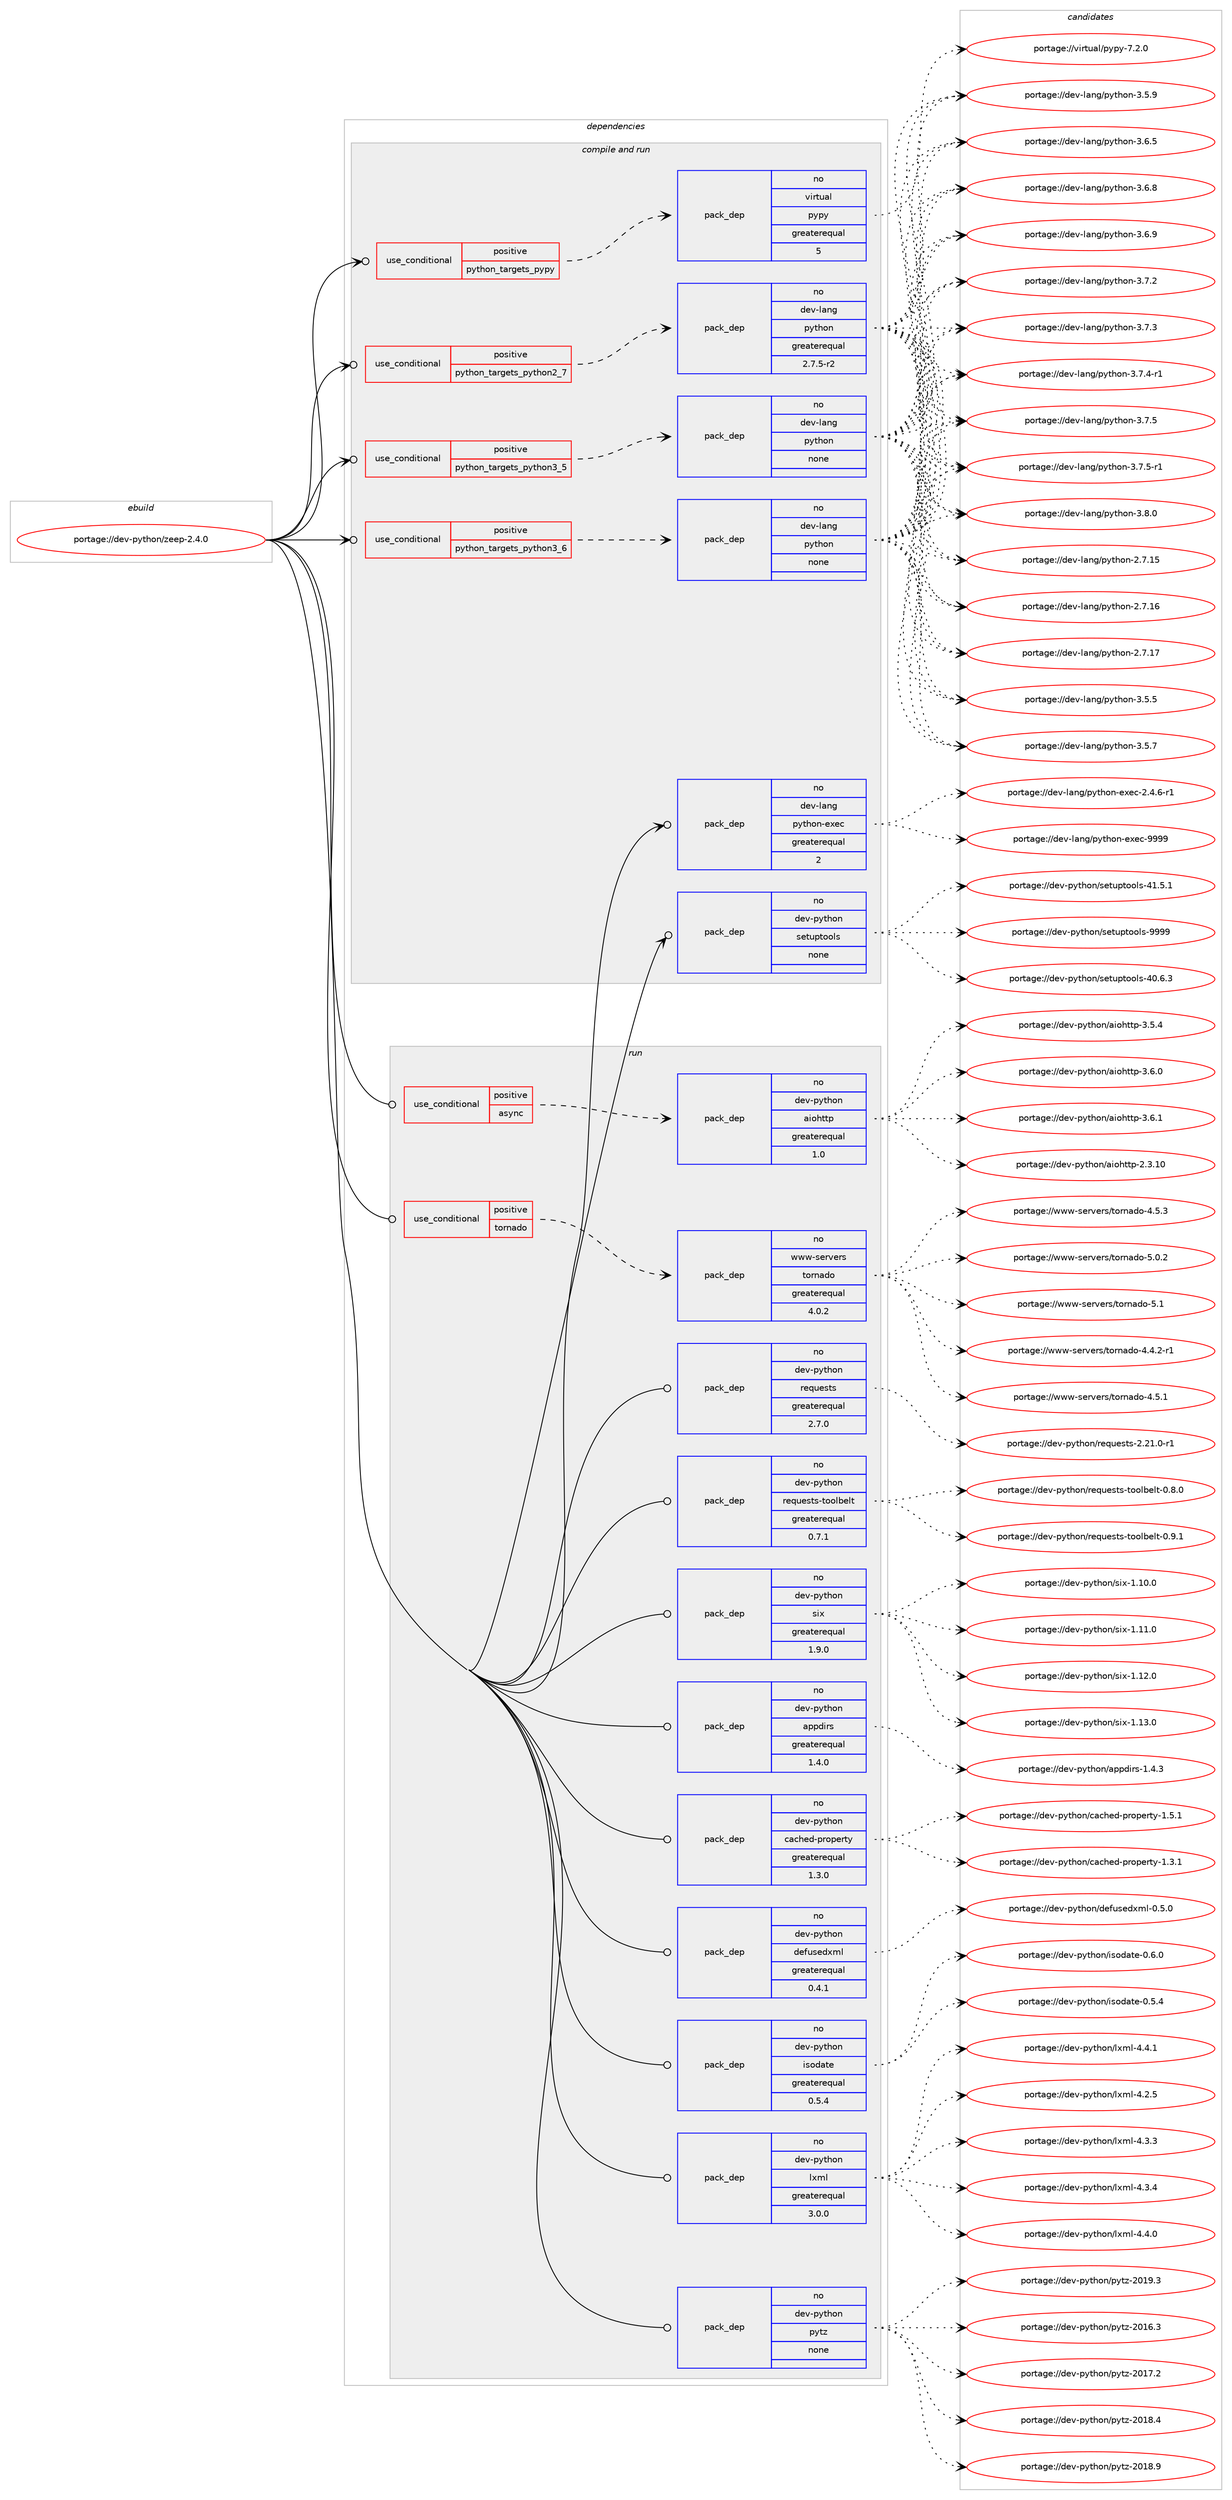 digraph prolog {

# *************
# Graph options
# *************

newrank=true;
concentrate=true;
compound=true;
graph [rankdir=LR,fontname=Helvetica,fontsize=10,ranksep=1.5];#, ranksep=2.5, nodesep=0.2];
edge  [arrowhead=vee];
node  [fontname=Helvetica,fontsize=10];

# **********
# The ebuild
# **********

subgraph cluster_leftcol {
color=gray;
rank=same;
label=<<i>ebuild</i>>;
id [label="portage://dev-python/zeep-2.4.0", color=red, width=4, href="../dev-python/zeep-2.4.0.svg"];
}

# ****************
# The dependencies
# ****************

subgraph cluster_midcol {
color=gray;
label=<<i>dependencies</i>>;
subgraph cluster_compile {
fillcolor="#eeeeee";
style=filled;
label=<<i>compile</i>>;
}
subgraph cluster_compileandrun {
fillcolor="#eeeeee";
style=filled;
label=<<i>compile and run</i>>;
subgraph cond41150 {
dependency180054 [label=<<TABLE BORDER="0" CELLBORDER="1" CELLSPACING="0" CELLPADDING="4"><TR><TD ROWSPAN="3" CELLPADDING="10">use_conditional</TD></TR><TR><TD>positive</TD></TR><TR><TD>python_targets_pypy</TD></TR></TABLE>>, shape=none, color=red];
subgraph pack135493 {
dependency180055 [label=<<TABLE BORDER="0" CELLBORDER="1" CELLSPACING="0" CELLPADDING="4" WIDTH="220"><TR><TD ROWSPAN="6" CELLPADDING="30">pack_dep</TD></TR><TR><TD WIDTH="110">no</TD></TR><TR><TD>virtual</TD></TR><TR><TD>pypy</TD></TR><TR><TD>greaterequal</TD></TR><TR><TD>5</TD></TR></TABLE>>, shape=none, color=blue];
}
dependency180054:e -> dependency180055:w [weight=20,style="dashed",arrowhead="vee"];
}
id:e -> dependency180054:w [weight=20,style="solid",arrowhead="odotvee"];
subgraph cond41151 {
dependency180056 [label=<<TABLE BORDER="0" CELLBORDER="1" CELLSPACING="0" CELLPADDING="4"><TR><TD ROWSPAN="3" CELLPADDING="10">use_conditional</TD></TR><TR><TD>positive</TD></TR><TR><TD>python_targets_python2_7</TD></TR></TABLE>>, shape=none, color=red];
subgraph pack135494 {
dependency180057 [label=<<TABLE BORDER="0" CELLBORDER="1" CELLSPACING="0" CELLPADDING="4" WIDTH="220"><TR><TD ROWSPAN="6" CELLPADDING="30">pack_dep</TD></TR><TR><TD WIDTH="110">no</TD></TR><TR><TD>dev-lang</TD></TR><TR><TD>python</TD></TR><TR><TD>greaterequal</TD></TR><TR><TD>2.7.5-r2</TD></TR></TABLE>>, shape=none, color=blue];
}
dependency180056:e -> dependency180057:w [weight=20,style="dashed",arrowhead="vee"];
}
id:e -> dependency180056:w [weight=20,style="solid",arrowhead="odotvee"];
subgraph cond41152 {
dependency180058 [label=<<TABLE BORDER="0" CELLBORDER="1" CELLSPACING="0" CELLPADDING="4"><TR><TD ROWSPAN="3" CELLPADDING="10">use_conditional</TD></TR><TR><TD>positive</TD></TR><TR><TD>python_targets_python3_5</TD></TR></TABLE>>, shape=none, color=red];
subgraph pack135495 {
dependency180059 [label=<<TABLE BORDER="0" CELLBORDER="1" CELLSPACING="0" CELLPADDING="4" WIDTH="220"><TR><TD ROWSPAN="6" CELLPADDING="30">pack_dep</TD></TR><TR><TD WIDTH="110">no</TD></TR><TR><TD>dev-lang</TD></TR><TR><TD>python</TD></TR><TR><TD>none</TD></TR><TR><TD></TD></TR></TABLE>>, shape=none, color=blue];
}
dependency180058:e -> dependency180059:w [weight=20,style="dashed",arrowhead="vee"];
}
id:e -> dependency180058:w [weight=20,style="solid",arrowhead="odotvee"];
subgraph cond41153 {
dependency180060 [label=<<TABLE BORDER="0" CELLBORDER="1" CELLSPACING="0" CELLPADDING="4"><TR><TD ROWSPAN="3" CELLPADDING="10">use_conditional</TD></TR><TR><TD>positive</TD></TR><TR><TD>python_targets_python3_6</TD></TR></TABLE>>, shape=none, color=red];
subgraph pack135496 {
dependency180061 [label=<<TABLE BORDER="0" CELLBORDER="1" CELLSPACING="0" CELLPADDING="4" WIDTH="220"><TR><TD ROWSPAN="6" CELLPADDING="30">pack_dep</TD></TR><TR><TD WIDTH="110">no</TD></TR><TR><TD>dev-lang</TD></TR><TR><TD>python</TD></TR><TR><TD>none</TD></TR><TR><TD></TD></TR></TABLE>>, shape=none, color=blue];
}
dependency180060:e -> dependency180061:w [weight=20,style="dashed",arrowhead="vee"];
}
id:e -> dependency180060:w [weight=20,style="solid",arrowhead="odotvee"];
subgraph pack135497 {
dependency180062 [label=<<TABLE BORDER="0" CELLBORDER="1" CELLSPACING="0" CELLPADDING="4" WIDTH="220"><TR><TD ROWSPAN="6" CELLPADDING="30">pack_dep</TD></TR><TR><TD WIDTH="110">no</TD></TR><TR><TD>dev-lang</TD></TR><TR><TD>python-exec</TD></TR><TR><TD>greaterequal</TD></TR><TR><TD>2</TD></TR></TABLE>>, shape=none, color=blue];
}
id:e -> dependency180062:w [weight=20,style="solid",arrowhead="odotvee"];
subgraph pack135498 {
dependency180063 [label=<<TABLE BORDER="0" CELLBORDER="1" CELLSPACING="0" CELLPADDING="4" WIDTH="220"><TR><TD ROWSPAN="6" CELLPADDING="30">pack_dep</TD></TR><TR><TD WIDTH="110">no</TD></TR><TR><TD>dev-python</TD></TR><TR><TD>setuptools</TD></TR><TR><TD>none</TD></TR><TR><TD></TD></TR></TABLE>>, shape=none, color=blue];
}
id:e -> dependency180063:w [weight=20,style="solid",arrowhead="odotvee"];
}
subgraph cluster_run {
fillcolor="#eeeeee";
style=filled;
label=<<i>run</i>>;
subgraph cond41154 {
dependency180064 [label=<<TABLE BORDER="0" CELLBORDER="1" CELLSPACING="0" CELLPADDING="4"><TR><TD ROWSPAN="3" CELLPADDING="10">use_conditional</TD></TR><TR><TD>positive</TD></TR><TR><TD>async</TD></TR></TABLE>>, shape=none, color=red];
subgraph pack135499 {
dependency180065 [label=<<TABLE BORDER="0" CELLBORDER="1" CELLSPACING="0" CELLPADDING="4" WIDTH="220"><TR><TD ROWSPAN="6" CELLPADDING="30">pack_dep</TD></TR><TR><TD WIDTH="110">no</TD></TR><TR><TD>dev-python</TD></TR><TR><TD>aiohttp</TD></TR><TR><TD>greaterequal</TD></TR><TR><TD>1.0</TD></TR></TABLE>>, shape=none, color=blue];
}
dependency180064:e -> dependency180065:w [weight=20,style="dashed",arrowhead="vee"];
}
id:e -> dependency180064:w [weight=20,style="solid",arrowhead="odot"];
subgraph cond41155 {
dependency180066 [label=<<TABLE BORDER="0" CELLBORDER="1" CELLSPACING="0" CELLPADDING="4"><TR><TD ROWSPAN="3" CELLPADDING="10">use_conditional</TD></TR><TR><TD>positive</TD></TR><TR><TD>tornado</TD></TR></TABLE>>, shape=none, color=red];
subgraph pack135500 {
dependency180067 [label=<<TABLE BORDER="0" CELLBORDER="1" CELLSPACING="0" CELLPADDING="4" WIDTH="220"><TR><TD ROWSPAN="6" CELLPADDING="30">pack_dep</TD></TR><TR><TD WIDTH="110">no</TD></TR><TR><TD>www-servers</TD></TR><TR><TD>tornado</TD></TR><TR><TD>greaterequal</TD></TR><TR><TD>4.0.2</TD></TR></TABLE>>, shape=none, color=blue];
}
dependency180066:e -> dependency180067:w [weight=20,style="dashed",arrowhead="vee"];
}
id:e -> dependency180066:w [weight=20,style="solid",arrowhead="odot"];
subgraph pack135501 {
dependency180068 [label=<<TABLE BORDER="0" CELLBORDER="1" CELLSPACING="0" CELLPADDING="4" WIDTH="220"><TR><TD ROWSPAN="6" CELLPADDING="30">pack_dep</TD></TR><TR><TD WIDTH="110">no</TD></TR><TR><TD>dev-python</TD></TR><TR><TD>appdirs</TD></TR><TR><TD>greaterequal</TD></TR><TR><TD>1.4.0</TD></TR></TABLE>>, shape=none, color=blue];
}
id:e -> dependency180068:w [weight=20,style="solid",arrowhead="odot"];
subgraph pack135502 {
dependency180069 [label=<<TABLE BORDER="0" CELLBORDER="1" CELLSPACING="0" CELLPADDING="4" WIDTH="220"><TR><TD ROWSPAN="6" CELLPADDING="30">pack_dep</TD></TR><TR><TD WIDTH="110">no</TD></TR><TR><TD>dev-python</TD></TR><TR><TD>cached-property</TD></TR><TR><TD>greaterequal</TD></TR><TR><TD>1.3.0</TD></TR></TABLE>>, shape=none, color=blue];
}
id:e -> dependency180069:w [weight=20,style="solid",arrowhead="odot"];
subgraph pack135503 {
dependency180070 [label=<<TABLE BORDER="0" CELLBORDER="1" CELLSPACING="0" CELLPADDING="4" WIDTH="220"><TR><TD ROWSPAN="6" CELLPADDING="30">pack_dep</TD></TR><TR><TD WIDTH="110">no</TD></TR><TR><TD>dev-python</TD></TR><TR><TD>defusedxml</TD></TR><TR><TD>greaterequal</TD></TR><TR><TD>0.4.1</TD></TR></TABLE>>, shape=none, color=blue];
}
id:e -> dependency180070:w [weight=20,style="solid",arrowhead="odot"];
subgraph pack135504 {
dependency180071 [label=<<TABLE BORDER="0" CELLBORDER="1" CELLSPACING="0" CELLPADDING="4" WIDTH="220"><TR><TD ROWSPAN="6" CELLPADDING="30">pack_dep</TD></TR><TR><TD WIDTH="110">no</TD></TR><TR><TD>dev-python</TD></TR><TR><TD>isodate</TD></TR><TR><TD>greaterequal</TD></TR><TR><TD>0.5.4</TD></TR></TABLE>>, shape=none, color=blue];
}
id:e -> dependency180071:w [weight=20,style="solid",arrowhead="odot"];
subgraph pack135505 {
dependency180072 [label=<<TABLE BORDER="0" CELLBORDER="1" CELLSPACING="0" CELLPADDING="4" WIDTH="220"><TR><TD ROWSPAN="6" CELLPADDING="30">pack_dep</TD></TR><TR><TD WIDTH="110">no</TD></TR><TR><TD>dev-python</TD></TR><TR><TD>lxml</TD></TR><TR><TD>greaterequal</TD></TR><TR><TD>3.0.0</TD></TR></TABLE>>, shape=none, color=blue];
}
id:e -> dependency180072:w [weight=20,style="solid",arrowhead="odot"];
subgraph pack135506 {
dependency180073 [label=<<TABLE BORDER="0" CELLBORDER="1" CELLSPACING="0" CELLPADDING="4" WIDTH="220"><TR><TD ROWSPAN="6" CELLPADDING="30">pack_dep</TD></TR><TR><TD WIDTH="110">no</TD></TR><TR><TD>dev-python</TD></TR><TR><TD>pytz</TD></TR><TR><TD>none</TD></TR><TR><TD></TD></TR></TABLE>>, shape=none, color=blue];
}
id:e -> dependency180073:w [weight=20,style="solid",arrowhead="odot"];
subgraph pack135507 {
dependency180074 [label=<<TABLE BORDER="0" CELLBORDER="1" CELLSPACING="0" CELLPADDING="4" WIDTH="220"><TR><TD ROWSPAN="6" CELLPADDING="30">pack_dep</TD></TR><TR><TD WIDTH="110">no</TD></TR><TR><TD>dev-python</TD></TR><TR><TD>requests</TD></TR><TR><TD>greaterequal</TD></TR><TR><TD>2.7.0</TD></TR></TABLE>>, shape=none, color=blue];
}
id:e -> dependency180074:w [weight=20,style="solid",arrowhead="odot"];
subgraph pack135508 {
dependency180075 [label=<<TABLE BORDER="0" CELLBORDER="1" CELLSPACING="0" CELLPADDING="4" WIDTH="220"><TR><TD ROWSPAN="6" CELLPADDING="30">pack_dep</TD></TR><TR><TD WIDTH="110">no</TD></TR><TR><TD>dev-python</TD></TR><TR><TD>requests-toolbelt</TD></TR><TR><TD>greaterequal</TD></TR><TR><TD>0.7.1</TD></TR></TABLE>>, shape=none, color=blue];
}
id:e -> dependency180075:w [weight=20,style="solid",arrowhead="odot"];
subgraph pack135509 {
dependency180076 [label=<<TABLE BORDER="0" CELLBORDER="1" CELLSPACING="0" CELLPADDING="4" WIDTH="220"><TR><TD ROWSPAN="6" CELLPADDING="30">pack_dep</TD></TR><TR><TD WIDTH="110">no</TD></TR><TR><TD>dev-python</TD></TR><TR><TD>six</TD></TR><TR><TD>greaterequal</TD></TR><TR><TD>1.9.0</TD></TR></TABLE>>, shape=none, color=blue];
}
id:e -> dependency180076:w [weight=20,style="solid",arrowhead="odot"];
}
}

# **************
# The candidates
# **************

subgraph cluster_choices {
rank=same;
color=gray;
label=<<i>candidates</i>>;

subgraph choice135493 {
color=black;
nodesep=1;
choiceportage1181051141161179710847112121112121455546504648 [label="portage://virtual/pypy-7.2.0", color=red, width=4,href="../virtual/pypy-7.2.0.svg"];
dependency180055:e -> choiceportage1181051141161179710847112121112121455546504648:w [style=dotted,weight="100"];
}
subgraph choice135494 {
color=black;
nodesep=1;
choiceportage10010111845108971101034711212111610411111045504655464953 [label="portage://dev-lang/python-2.7.15", color=red, width=4,href="../dev-lang/python-2.7.15.svg"];
choiceportage10010111845108971101034711212111610411111045504655464954 [label="portage://dev-lang/python-2.7.16", color=red, width=4,href="../dev-lang/python-2.7.16.svg"];
choiceportage10010111845108971101034711212111610411111045504655464955 [label="portage://dev-lang/python-2.7.17", color=red, width=4,href="../dev-lang/python-2.7.17.svg"];
choiceportage100101118451089711010347112121116104111110455146534653 [label="portage://dev-lang/python-3.5.5", color=red, width=4,href="../dev-lang/python-3.5.5.svg"];
choiceportage100101118451089711010347112121116104111110455146534655 [label="portage://dev-lang/python-3.5.7", color=red, width=4,href="../dev-lang/python-3.5.7.svg"];
choiceportage100101118451089711010347112121116104111110455146534657 [label="portage://dev-lang/python-3.5.9", color=red, width=4,href="../dev-lang/python-3.5.9.svg"];
choiceportage100101118451089711010347112121116104111110455146544653 [label="portage://dev-lang/python-3.6.5", color=red, width=4,href="../dev-lang/python-3.6.5.svg"];
choiceportage100101118451089711010347112121116104111110455146544656 [label="portage://dev-lang/python-3.6.8", color=red, width=4,href="../dev-lang/python-3.6.8.svg"];
choiceportage100101118451089711010347112121116104111110455146544657 [label="portage://dev-lang/python-3.6.9", color=red, width=4,href="../dev-lang/python-3.6.9.svg"];
choiceportage100101118451089711010347112121116104111110455146554650 [label="portage://dev-lang/python-3.7.2", color=red, width=4,href="../dev-lang/python-3.7.2.svg"];
choiceportage100101118451089711010347112121116104111110455146554651 [label="portage://dev-lang/python-3.7.3", color=red, width=4,href="../dev-lang/python-3.7.3.svg"];
choiceportage1001011184510897110103471121211161041111104551465546524511449 [label="portage://dev-lang/python-3.7.4-r1", color=red, width=4,href="../dev-lang/python-3.7.4-r1.svg"];
choiceportage100101118451089711010347112121116104111110455146554653 [label="portage://dev-lang/python-3.7.5", color=red, width=4,href="../dev-lang/python-3.7.5.svg"];
choiceportage1001011184510897110103471121211161041111104551465546534511449 [label="portage://dev-lang/python-3.7.5-r1", color=red, width=4,href="../dev-lang/python-3.7.5-r1.svg"];
choiceportage100101118451089711010347112121116104111110455146564648 [label="portage://dev-lang/python-3.8.0", color=red, width=4,href="../dev-lang/python-3.8.0.svg"];
dependency180057:e -> choiceportage10010111845108971101034711212111610411111045504655464953:w [style=dotted,weight="100"];
dependency180057:e -> choiceportage10010111845108971101034711212111610411111045504655464954:w [style=dotted,weight="100"];
dependency180057:e -> choiceportage10010111845108971101034711212111610411111045504655464955:w [style=dotted,weight="100"];
dependency180057:e -> choiceportage100101118451089711010347112121116104111110455146534653:w [style=dotted,weight="100"];
dependency180057:e -> choiceportage100101118451089711010347112121116104111110455146534655:w [style=dotted,weight="100"];
dependency180057:e -> choiceportage100101118451089711010347112121116104111110455146534657:w [style=dotted,weight="100"];
dependency180057:e -> choiceportage100101118451089711010347112121116104111110455146544653:w [style=dotted,weight="100"];
dependency180057:e -> choiceportage100101118451089711010347112121116104111110455146544656:w [style=dotted,weight="100"];
dependency180057:e -> choiceportage100101118451089711010347112121116104111110455146544657:w [style=dotted,weight="100"];
dependency180057:e -> choiceportage100101118451089711010347112121116104111110455146554650:w [style=dotted,weight="100"];
dependency180057:e -> choiceportage100101118451089711010347112121116104111110455146554651:w [style=dotted,weight="100"];
dependency180057:e -> choiceportage1001011184510897110103471121211161041111104551465546524511449:w [style=dotted,weight="100"];
dependency180057:e -> choiceportage100101118451089711010347112121116104111110455146554653:w [style=dotted,weight="100"];
dependency180057:e -> choiceportage1001011184510897110103471121211161041111104551465546534511449:w [style=dotted,weight="100"];
dependency180057:e -> choiceportage100101118451089711010347112121116104111110455146564648:w [style=dotted,weight="100"];
}
subgraph choice135495 {
color=black;
nodesep=1;
choiceportage10010111845108971101034711212111610411111045504655464953 [label="portage://dev-lang/python-2.7.15", color=red, width=4,href="../dev-lang/python-2.7.15.svg"];
choiceportage10010111845108971101034711212111610411111045504655464954 [label="portage://dev-lang/python-2.7.16", color=red, width=4,href="../dev-lang/python-2.7.16.svg"];
choiceportage10010111845108971101034711212111610411111045504655464955 [label="portage://dev-lang/python-2.7.17", color=red, width=4,href="../dev-lang/python-2.7.17.svg"];
choiceportage100101118451089711010347112121116104111110455146534653 [label="portage://dev-lang/python-3.5.5", color=red, width=4,href="../dev-lang/python-3.5.5.svg"];
choiceportage100101118451089711010347112121116104111110455146534655 [label="portage://dev-lang/python-3.5.7", color=red, width=4,href="../dev-lang/python-3.5.7.svg"];
choiceportage100101118451089711010347112121116104111110455146534657 [label="portage://dev-lang/python-3.5.9", color=red, width=4,href="../dev-lang/python-3.5.9.svg"];
choiceportage100101118451089711010347112121116104111110455146544653 [label="portage://dev-lang/python-3.6.5", color=red, width=4,href="../dev-lang/python-3.6.5.svg"];
choiceportage100101118451089711010347112121116104111110455146544656 [label="portage://dev-lang/python-3.6.8", color=red, width=4,href="../dev-lang/python-3.6.8.svg"];
choiceportage100101118451089711010347112121116104111110455146544657 [label="portage://dev-lang/python-3.6.9", color=red, width=4,href="../dev-lang/python-3.6.9.svg"];
choiceportage100101118451089711010347112121116104111110455146554650 [label="portage://dev-lang/python-3.7.2", color=red, width=4,href="../dev-lang/python-3.7.2.svg"];
choiceportage100101118451089711010347112121116104111110455146554651 [label="portage://dev-lang/python-3.7.3", color=red, width=4,href="../dev-lang/python-3.7.3.svg"];
choiceportage1001011184510897110103471121211161041111104551465546524511449 [label="portage://dev-lang/python-3.7.4-r1", color=red, width=4,href="../dev-lang/python-3.7.4-r1.svg"];
choiceportage100101118451089711010347112121116104111110455146554653 [label="portage://dev-lang/python-3.7.5", color=red, width=4,href="../dev-lang/python-3.7.5.svg"];
choiceportage1001011184510897110103471121211161041111104551465546534511449 [label="portage://dev-lang/python-3.7.5-r1", color=red, width=4,href="../dev-lang/python-3.7.5-r1.svg"];
choiceportage100101118451089711010347112121116104111110455146564648 [label="portage://dev-lang/python-3.8.0", color=red, width=4,href="../dev-lang/python-3.8.0.svg"];
dependency180059:e -> choiceportage10010111845108971101034711212111610411111045504655464953:w [style=dotted,weight="100"];
dependency180059:e -> choiceportage10010111845108971101034711212111610411111045504655464954:w [style=dotted,weight="100"];
dependency180059:e -> choiceportage10010111845108971101034711212111610411111045504655464955:w [style=dotted,weight="100"];
dependency180059:e -> choiceportage100101118451089711010347112121116104111110455146534653:w [style=dotted,weight="100"];
dependency180059:e -> choiceportage100101118451089711010347112121116104111110455146534655:w [style=dotted,weight="100"];
dependency180059:e -> choiceportage100101118451089711010347112121116104111110455146534657:w [style=dotted,weight="100"];
dependency180059:e -> choiceportage100101118451089711010347112121116104111110455146544653:w [style=dotted,weight="100"];
dependency180059:e -> choiceportage100101118451089711010347112121116104111110455146544656:w [style=dotted,weight="100"];
dependency180059:e -> choiceportage100101118451089711010347112121116104111110455146544657:w [style=dotted,weight="100"];
dependency180059:e -> choiceportage100101118451089711010347112121116104111110455146554650:w [style=dotted,weight="100"];
dependency180059:e -> choiceportage100101118451089711010347112121116104111110455146554651:w [style=dotted,weight="100"];
dependency180059:e -> choiceportage1001011184510897110103471121211161041111104551465546524511449:w [style=dotted,weight="100"];
dependency180059:e -> choiceportage100101118451089711010347112121116104111110455146554653:w [style=dotted,weight="100"];
dependency180059:e -> choiceportage1001011184510897110103471121211161041111104551465546534511449:w [style=dotted,weight="100"];
dependency180059:e -> choiceportage100101118451089711010347112121116104111110455146564648:w [style=dotted,weight="100"];
}
subgraph choice135496 {
color=black;
nodesep=1;
choiceportage10010111845108971101034711212111610411111045504655464953 [label="portage://dev-lang/python-2.7.15", color=red, width=4,href="../dev-lang/python-2.7.15.svg"];
choiceportage10010111845108971101034711212111610411111045504655464954 [label="portage://dev-lang/python-2.7.16", color=red, width=4,href="../dev-lang/python-2.7.16.svg"];
choiceportage10010111845108971101034711212111610411111045504655464955 [label="portage://dev-lang/python-2.7.17", color=red, width=4,href="../dev-lang/python-2.7.17.svg"];
choiceportage100101118451089711010347112121116104111110455146534653 [label="portage://dev-lang/python-3.5.5", color=red, width=4,href="../dev-lang/python-3.5.5.svg"];
choiceportage100101118451089711010347112121116104111110455146534655 [label="portage://dev-lang/python-3.5.7", color=red, width=4,href="../dev-lang/python-3.5.7.svg"];
choiceportage100101118451089711010347112121116104111110455146534657 [label="portage://dev-lang/python-3.5.9", color=red, width=4,href="../dev-lang/python-3.5.9.svg"];
choiceportage100101118451089711010347112121116104111110455146544653 [label="portage://dev-lang/python-3.6.5", color=red, width=4,href="../dev-lang/python-3.6.5.svg"];
choiceportage100101118451089711010347112121116104111110455146544656 [label="portage://dev-lang/python-3.6.8", color=red, width=4,href="../dev-lang/python-3.6.8.svg"];
choiceportage100101118451089711010347112121116104111110455146544657 [label="portage://dev-lang/python-3.6.9", color=red, width=4,href="../dev-lang/python-3.6.9.svg"];
choiceportage100101118451089711010347112121116104111110455146554650 [label="portage://dev-lang/python-3.7.2", color=red, width=4,href="../dev-lang/python-3.7.2.svg"];
choiceportage100101118451089711010347112121116104111110455146554651 [label="portage://dev-lang/python-3.7.3", color=red, width=4,href="../dev-lang/python-3.7.3.svg"];
choiceportage1001011184510897110103471121211161041111104551465546524511449 [label="portage://dev-lang/python-3.7.4-r1", color=red, width=4,href="../dev-lang/python-3.7.4-r1.svg"];
choiceportage100101118451089711010347112121116104111110455146554653 [label="portage://dev-lang/python-3.7.5", color=red, width=4,href="../dev-lang/python-3.7.5.svg"];
choiceportage1001011184510897110103471121211161041111104551465546534511449 [label="portage://dev-lang/python-3.7.5-r1", color=red, width=4,href="../dev-lang/python-3.7.5-r1.svg"];
choiceportage100101118451089711010347112121116104111110455146564648 [label="portage://dev-lang/python-3.8.0", color=red, width=4,href="../dev-lang/python-3.8.0.svg"];
dependency180061:e -> choiceportage10010111845108971101034711212111610411111045504655464953:w [style=dotted,weight="100"];
dependency180061:e -> choiceportage10010111845108971101034711212111610411111045504655464954:w [style=dotted,weight="100"];
dependency180061:e -> choiceportage10010111845108971101034711212111610411111045504655464955:w [style=dotted,weight="100"];
dependency180061:e -> choiceportage100101118451089711010347112121116104111110455146534653:w [style=dotted,weight="100"];
dependency180061:e -> choiceportage100101118451089711010347112121116104111110455146534655:w [style=dotted,weight="100"];
dependency180061:e -> choiceportage100101118451089711010347112121116104111110455146534657:w [style=dotted,weight="100"];
dependency180061:e -> choiceportage100101118451089711010347112121116104111110455146544653:w [style=dotted,weight="100"];
dependency180061:e -> choiceportage100101118451089711010347112121116104111110455146544656:w [style=dotted,weight="100"];
dependency180061:e -> choiceportage100101118451089711010347112121116104111110455146544657:w [style=dotted,weight="100"];
dependency180061:e -> choiceportage100101118451089711010347112121116104111110455146554650:w [style=dotted,weight="100"];
dependency180061:e -> choiceportage100101118451089711010347112121116104111110455146554651:w [style=dotted,weight="100"];
dependency180061:e -> choiceportage1001011184510897110103471121211161041111104551465546524511449:w [style=dotted,weight="100"];
dependency180061:e -> choiceportage100101118451089711010347112121116104111110455146554653:w [style=dotted,weight="100"];
dependency180061:e -> choiceportage1001011184510897110103471121211161041111104551465546534511449:w [style=dotted,weight="100"];
dependency180061:e -> choiceportage100101118451089711010347112121116104111110455146564648:w [style=dotted,weight="100"];
}
subgraph choice135497 {
color=black;
nodesep=1;
choiceportage10010111845108971101034711212111610411111045101120101994550465246544511449 [label="portage://dev-lang/python-exec-2.4.6-r1", color=red, width=4,href="../dev-lang/python-exec-2.4.6-r1.svg"];
choiceportage10010111845108971101034711212111610411111045101120101994557575757 [label="portage://dev-lang/python-exec-9999", color=red, width=4,href="../dev-lang/python-exec-9999.svg"];
dependency180062:e -> choiceportage10010111845108971101034711212111610411111045101120101994550465246544511449:w [style=dotted,weight="100"];
dependency180062:e -> choiceportage10010111845108971101034711212111610411111045101120101994557575757:w [style=dotted,weight="100"];
}
subgraph choice135498 {
color=black;
nodesep=1;
choiceportage100101118451121211161041111104711510111611711211611111110811545524846544651 [label="portage://dev-python/setuptools-40.6.3", color=red, width=4,href="../dev-python/setuptools-40.6.3.svg"];
choiceportage100101118451121211161041111104711510111611711211611111110811545524946534649 [label="portage://dev-python/setuptools-41.5.1", color=red, width=4,href="../dev-python/setuptools-41.5.1.svg"];
choiceportage10010111845112121116104111110471151011161171121161111111081154557575757 [label="portage://dev-python/setuptools-9999", color=red, width=4,href="../dev-python/setuptools-9999.svg"];
dependency180063:e -> choiceportage100101118451121211161041111104711510111611711211611111110811545524846544651:w [style=dotted,weight="100"];
dependency180063:e -> choiceportage100101118451121211161041111104711510111611711211611111110811545524946534649:w [style=dotted,weight="100"];
dependency180063:e -> choiceportage10010111845112121116104111110471151011161171121161111111081154557575757:w [style=dotted,weight="100"];
}
subgraph choice135499 {
color=black;
nodesep=1;
choiceportage10010111845112121116104111110479710511110411611611245504651464948 [label="portage://dev-python/aiohttp-2.3.10", color=red, width=4,href="../dev-python/aiohttp-2.3.10.svg"];
choiceportage100101118451121211161041111104797105111104116116112455146534652 [label="portage://dev-python/aiohttp-3.5.4", color=red, width=4,href="../dev-python/aiohttp-3.5.4.svg"];
choiceportage100101118451121211161041111104797105111104116116112455146544648 [label="portage://dev-python/aiohttp-3.6.0", color=red, width=4,href="../dev-python/aiohttp-3.6.0.svg"];
choiceportage100101118451121211161041111104797105111104116116112455146544649 [label="portage://dev-python/aiohttp-3.6.1", color=red, width=4,href="../dev-python/aiohttp-3.6.1.svg"];
dependency180065:e -> choiceportage10010111845112121116104111110479710511110411611611245504651464948:w [style=dotted,weight="100"];
dependency180065:e -> choiceportage100101118451121211161041111104797105111104116116112455146534652:w [style=dotted,weight="100"];
dependency180065:e -> choiceportage100101118451121211161041111104797105111104116116112455146544648:w [style=dotted,weight="100"];
dependency180065:e -> choiceportage100101118451121211161041111104797105111104116116112455146544649:w [style=dotted,weight="100"];
}
subgraph choice135500 {
color=black;
nodesep=1;
choiceportage1191191194511510111411810111411547116111114110971001114552465246504511449 [label="portage://www-servers/tornado-4.4.2-r1", color=red, width=4,href="../www-servers/tornado-4.4.2-r1.svg"];
choiceportage119119119451151011141181011141154711611111411097100111455246534649 [label="portage://www-servers/tornado-4.5.1", color=red, width=4,href="../www-servers/tornado-4.5.1.svg"];
choiceportage119119119451151011141181011141154711611111411097100111455246534651 [label="portage://www-servers/tornado-4.5.3", color=red, width=4,href="../www-servers/tornado-4.5.3.svg"];
choiceportage119119119451151011141181011141154711611111411097100111455346484650 [label="portage://www-servers/tornado-5.0.2", color=red, width=4,href="../www-servers/tornado-5.0.2.svg"];
choiceportage11911911945115101114118101114115471161111141109710011145534649 [label="portage://www-servers/tornado-5.1", color=red, width=4,href="../www-servers/tornado-5.1.svg"];
dependency180067:e -> choiceportage1191191194511510111411810111411547116111114110971001114552465246504511449:w [style=dotted,weight="100"];
dependency180067:e -> choiceportage119119119451151011141181011141154711611111411097100111455246534649:w [style=dotted,weight="100"];
dependency180067:e -> choiceportage119119119451151011141181011141154711611111411097100111455246534651:w [style=dotted,weight="100"];
dependency180067:e -> choiceportage119119119451151011141181011141154711611111411097100111455346484650:w [style=dotted,weight="100"];
dependency180067:e -> choiceportage11911911945115101114118101114115471161111141109710011145534649:w [style=dotted,weight="100"];
}
subgraph choice135501 {
color=black;
nodesep=1;
choiceportage100101118451121211161041111104797112112100105114115454946524651 [label="portage://dev-python/appdirs-1.4.3", color=red, width=4,href="../dev-python/appdirs-1.4.3.svg"];
dependency180068:e -> choiceportage100101118451121211161041111104797112112100105114115454946524651:w [style=dotted,weight="100"];
}
subgraph choice135502 {
color=black;
nodesep=1;
choiceportage100101118451121211161041111104799979910410110045112114111112101114116121454946514649 [label="portage://dev-python/cached-property-1.3.1", color=red, width=4,href="../dev-python/cached-property-1.3.1.svg"];
choiceportage100101118451121211161041111104799979910410110045112114111112101114116121454946534649 [label="portage://dev-python/cached-property-1.5.1", color=red, width=4,href="../dev-python/cached-property-1.5.1.svg"];
dependency180069:e -> choiceportage100101118451121211161041111104799979910410110045112114111112101114116121454946514649:w [style=dotted,weight="100"];
dependency180069:e -> choiceportage100101118451121211161041111104799979910410110045112114111112101114116121454946534649:w [style=dotted,weight="100"];
}
subgraph choice135503 {
color=black;
nodesep=1;
choiceportage1001011184511212111610411111047100101102117115101100120109108454846534648 [label="portage://dev-python/defusedxml-0.5.0", color=red, width=4,href="../dev-python/defusedxml-0.5.0.svg"];
dependency180070:e -> choiceportage1001011184511212111610411111047100101102117115101100120109108454846534648:w [style=dotted,weight="100"];
}
subgraph choice135504 {
color=black;
nodesep=1;
choiceportage100101118451121211161041111104710511511110097116101454846534652 [label="portage://dev-python/isodate-0.5.4", color=red, width=4,href="../dev-python/isodate-0.5.4.svg"];
choiceportage100101118451121211161041111104710511511110097116101454846544648 [label="portage://dev-python/isodate-0.6.0", color=red, width=4,href="../dev-python/isodate-0.6.0.svg"];
dependency180071:e -> choiceportage100101118451121211161041111104710511511110097116101454846534652:w [style=dotted,weight="100"];
dependency180071:e -> choiceportage100101118451121211161041111104710511511110097116101454846544648:w [style=dotted,weight="100"];
}
subgraph choice135505 {
color=black;
nodesep=1;
choiceportage1001011184511212111610411111047108120109108455246504653 [label="portage://dev-python/lxml-4.2.5", color=red, width=4,href="../dev-python/lxml-4.2.5.svg"];
choiceportage1001011184511212111610411111047108120109108455246514651 [label="portage://dev-python/lxml-4.3.3", color=red, width=4,href="../dev-python/lxml-4.3.3.svg"];
choiceportage1001011184511212111610411111047108120109108455246514652 [label="portage://dev-python/lxml-4.3.4", color=red, width=4,href="../dev-python/lxml-4.3.4.svg"];
choiceportage1001011184511212111610411111047108120109108455246524648 [label="portage://dev-python/lxml-4.4.0", color=red, width=4,href="../dev-python/lxml-4.4.0.svg"];
choiceportage1001011184511212111610411111047108120109108455246524649 [label="portage://dev-python/lxml-4.4.1", color=red, width=4,href="../dev-python/lxml-4.4.1.svg"];
dependency180072:e -> choiceportage1001011184511212111610411111047108120109108455246504653:w [style=dotted,weight="100"];
dependency180072:e -> choiceportage1001011184511212111610411111047108120109108455246514651:w [style=dotted,weight="100"];
dependency180072:e -> choiceportage1001011184511212111610411111047108120109108455246514652:w [style=dotted,weight="100"];
dependency180072:e -> choiceportage1001011184511212111610411111047108120109108455246524648:w [style=dotted,weight="100"];
dependency180072:e -> choiceportage1001011184511212111610411111047108120109108455246524649:w [style=dotted,weight="100"];
}
subgraph choice135506 {
color=black;
nodesep=1;
choiceportage100101118451121211161041111104711212111612245504849544651 [label="portage://dev-python/pytz-2016.3", color=red, width=4,href="../dev-python/pytz-2016.3.svg"];
choiceportage100101118451121211161041111104711212111612245504849554650 [label="portage://dev-python/pytz-2017.2", color=red, width=4,href="../dev-python/pytz-2017.2.svg"];
choiceportage100101118451121211161041111104711212111612245504849564652 [label="portage://dev-python/pytz-2018.4", color=red, width=4,href="../dev-python/pytz-2018.4.svg"];
choiceportage100101118451121211161041111104711212111612245504849564657 [label="portage://dev-python/pytz-2018.9", color=red, width=4,href="../dev-python/pytz-2018.9.svg"];
choiceportage100101118451121211161041111104711212111612245504849574651 [label="portage://dev-python/pytz-2019.3", color=red, width=4,href="../dev-python/pytz-2019.3.svg"];
dependency180073:e -> choiceportage100101118451121211161041111104711212111612245504849544651:w [style=dotted,weight="100"];
dependency180073:e -> choiceportage100101118451121211161041111104711212111612245504849554650:w [style=dotted,weight="100"];
dependency180073:e -> choiceportage100101118451121211161041111104711212111612245504849564652:w [style=dotted,weight="100"];
dependency180073:e -> choiceportage100101118451121211161041111104711212111612245504849564657:w [style=dotted,weight="100"];
dependency180073:e -> choiceportage100101118451121211161041111104711212111612245504849574651:w [style=dotted,weight="100"];
}
subgraph choice135507 {
color=black;
nodesep=1;
choiceportage1001011184511212111610411111047114101113117101115116115455046504946484511449 [label="portage://dev-python/requests-2.21.0-r1", color=red, width=4,href="../dev-python/requests-2.21.0-r1.svg"];
dependency180074:e -> choiceportage1001011184511212111610411111047114101113117101115116115455046504946484511449:w [style=dotted,weight="100"];
}
subgraph choice135508 {
color=black;
nodesep=1;
choiceportage10010111845112121116104111110471141011131171011151161154511611111110898101108116454846564648 [label="portage://dev-python/requests-toolbelt-0.8.0", color=red, width=4,href="../dev-python/requests-toolbelt-0.8.0.svg"];
choiceportage10010111845112121116104111110471141011131171011151161154511611111110898101108116454846574649 [label="portage://dev-python/requests-toolbelt-0.9.1", color=red, width=4,href="../dev-python/requests-toolbelt-0.9.1.svg"];
dependency180075:e -> choiceportage10010111845112121116104111110471141011131171011151161154511611111110898101108116454846564648:w [style=dotted,weight="100"];
dependency180075:e -> choiceportage10010111845112121116104111110471141011131171011151161154511611111110898101108116454846574649:w [style=dotted,weight="100"];
}
subgraph choice135509 {
color=black;
nodesep=1;
choiceportage100101118451121211161041111104711510512045494649484648 [label="portage://dev-python/six-1.10.0", color=red, width=4,href="../dev-python/six-1.10.0.svg"];
choiceportage100101118451121211161041111104711510512045494649494648 [label="portage://dev-python/six-1.11.0", color=red, width=4,href="../dev-python/six-1.11.0.svg"];
choiceportage100101118451121211161041111104711510512045494649504648 [label="portage://dev-python/six-1.12.0", color=red, width=4,href="../dev-python/six-1.12.0.svg"];
choiceportage100101118451121211161041111104711510512045494649514648 [label="portage://dev-python/six-1.13.0", color=red, width=4,href="../dev-python/six-1.13.0.svg"];
dependency180076:e -> choiceportage100101118451121211161041111104711510512045494649484648:w [style=dotted,weight="100"];
dependency180076:e -> choiceportage100101118451121211161041111104711510512045494649494648:w [style=dotted,weight="100"];
dependency180076:e -> choiceportage100101118451121211161041111104711510512045494649504648:w [style=dotted,weight="100"];
dependency180076:e -> choiceportage100101118451121211161041111104711510512045494649514648:w [style=dotted,weight="100"];
}
}

}
